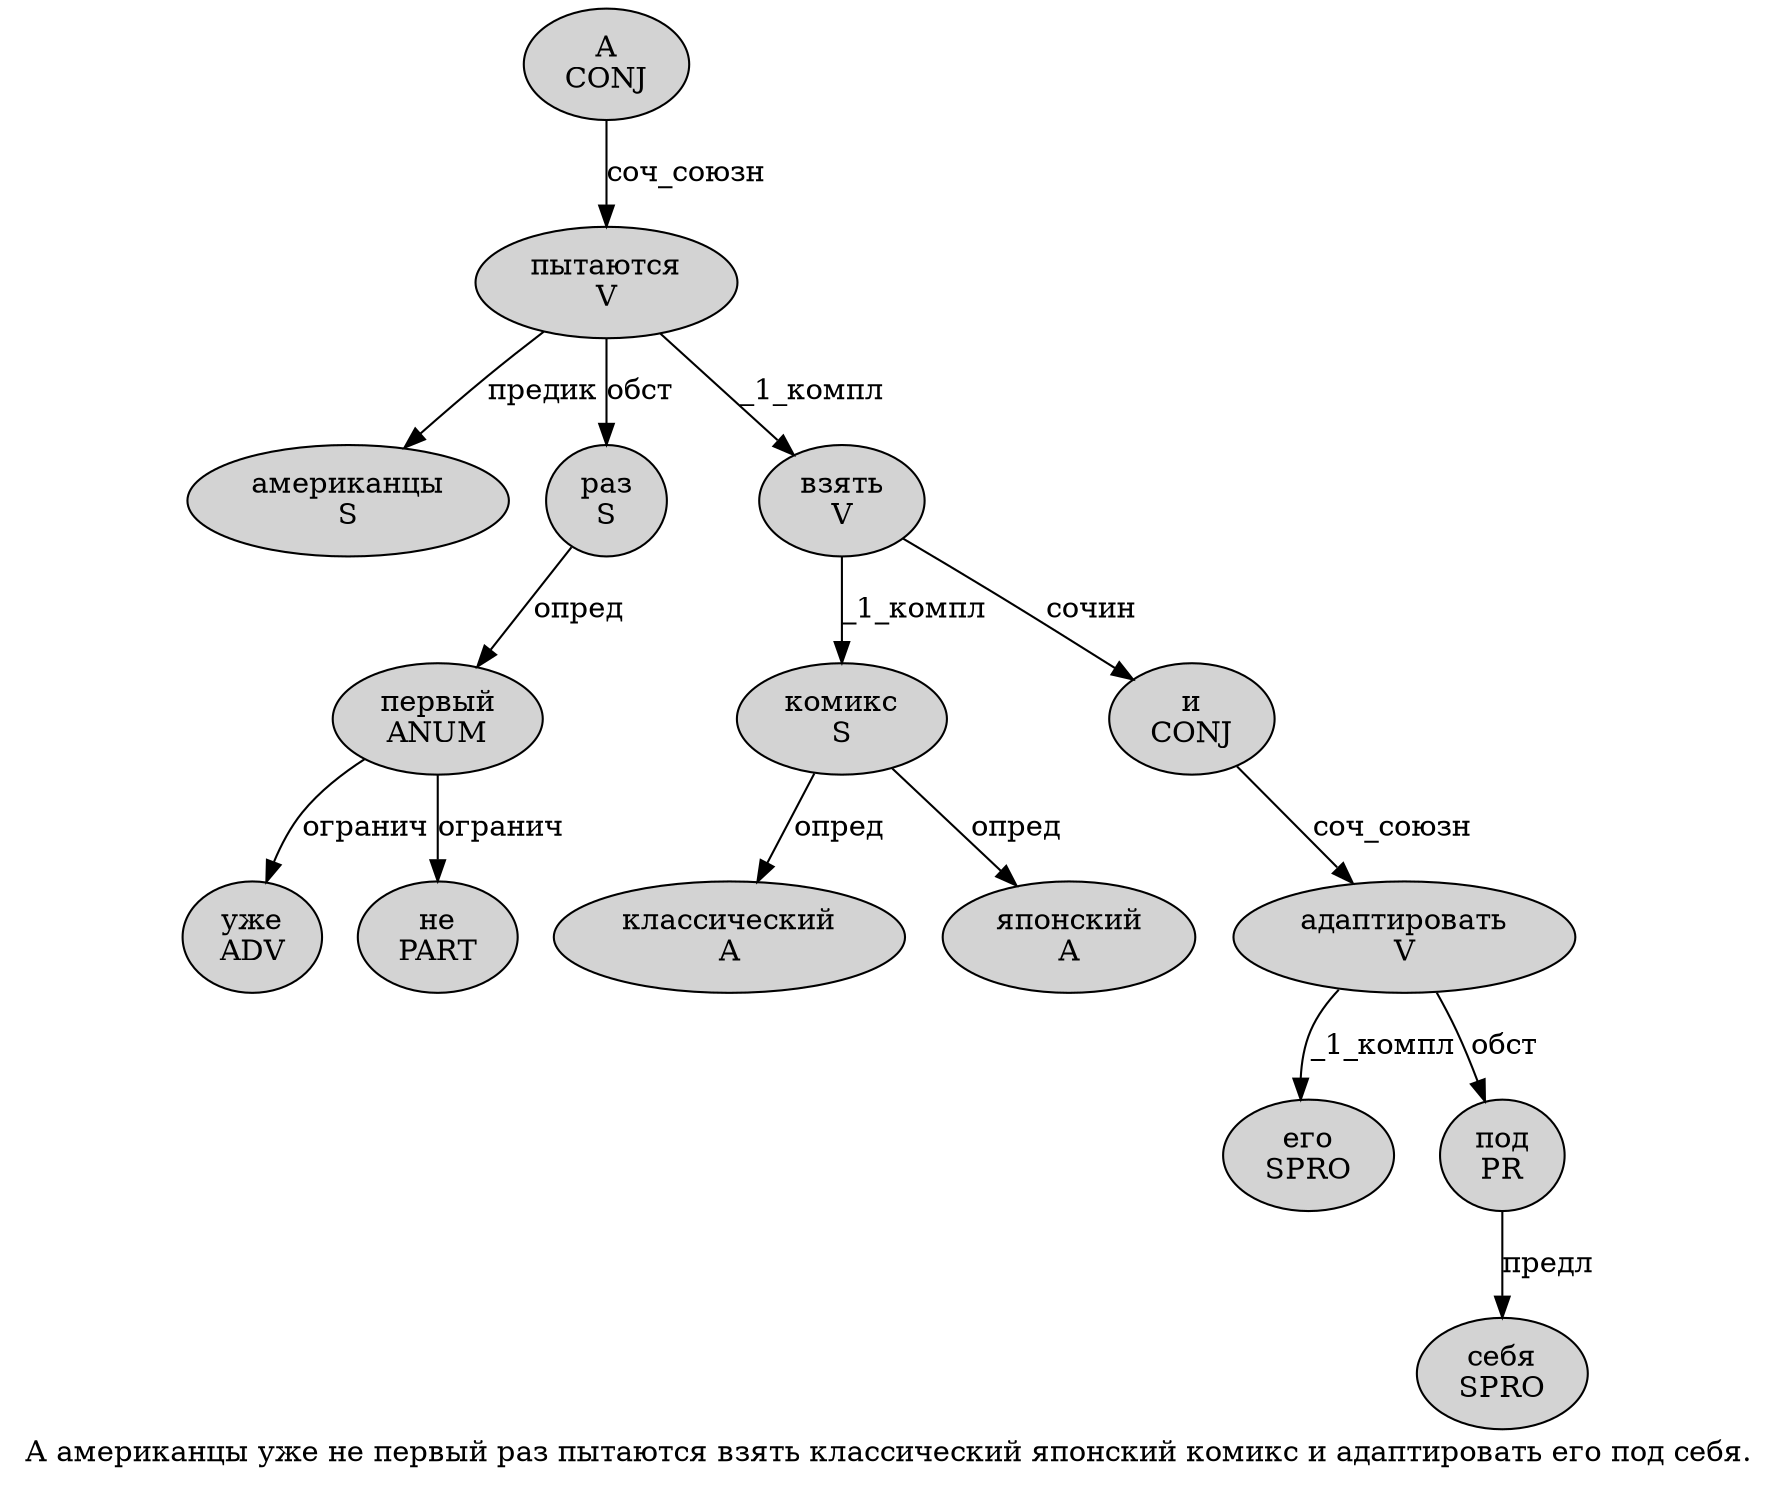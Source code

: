 digraph SENTENCE_4803 {
	graph [label="А американцы уже не первый раз пытаются взять классический японский комикс и адаптировать его под себя."]
	node [style=filled]
		0 [label="А
CONJ" color="" fillcolor=lightgray penwidth=1 shape=ellipse]
		1 [label="американцы
S" color="" fillcolor=lightgray penwidth=1 shape=ellipse]
		2 [label="уже
ADV" color="" fillcolor=lightgray penwidth=1 shape=ellipse]
		3 [label="не
PART" color="" fillcolor=lightgray penwidth=1 shape=ellipse]
		4 [label="первый
ANUM" color="" fillcolor=lightgray penwidth=1 shape=ellipse]
		5 [label="раз
S" color="" fillcolor=lightgray penwidth=1 shape=ellipse]
		6 [label="пытаются
V" color="" fillcolor=lightgray penwidth=1 shape=ellipse]
		7 [label="взять
V" color="" fillcolor=lightgray penwidth=1 shape=ellipse]
		8 [label="классический
A" color="" fillcolor=lightgray penwidth=1 shape=ellipse]
		9 [label="японский
A" color="" fillcolor=lightgray penwidth=1 shape=ellipse]
		10 [label="комикс
S" color="" fillcolor=lightgray penwidth=1 shape=ellipse]
		11 [label="и
CONJ" color="" fillcolor=lightgray penwidth=1 shape=ellipse]
		12 [label="адаптировать
V" color="" fillcolor=lightgray penwidth=1 shape=ellipse]
		13 [label="его
SPRO" color="" fillcolor=lightgray penwidth=1 shape=ellipse]
		14 [label="под
PR" color="" fillcolor=lightgray penwidth=1 shape=ellipse]
		15 [label="себя
SPRO" color="" fillcolor=lightgray penwidth=1 shape=ellipse]
			14 -> 15 [label="предл"]
			4 -> 2 [label="огранич"]
			4 -> 3 [label="огранич"]
			10 -> 8 [label="опред"]
			10 -> 9 [label="опред"]
			0 -> 6 [label="соч_союзн"]
			6 -> 1 [label="предик"]
			6 -> 5 [label="обст"]
			6 -> 7 [label="_1_компл"]
			5 -> 4 [label="опред"]
			7 -> 10 [label="_1_компл"]
			7 -> 11 [label="сочин"]
			11 -> 12 [label="соч_союзн"]
			12 -> 13 [label="_1_компл"]
			12 -> 14 [label="обст"]
}
